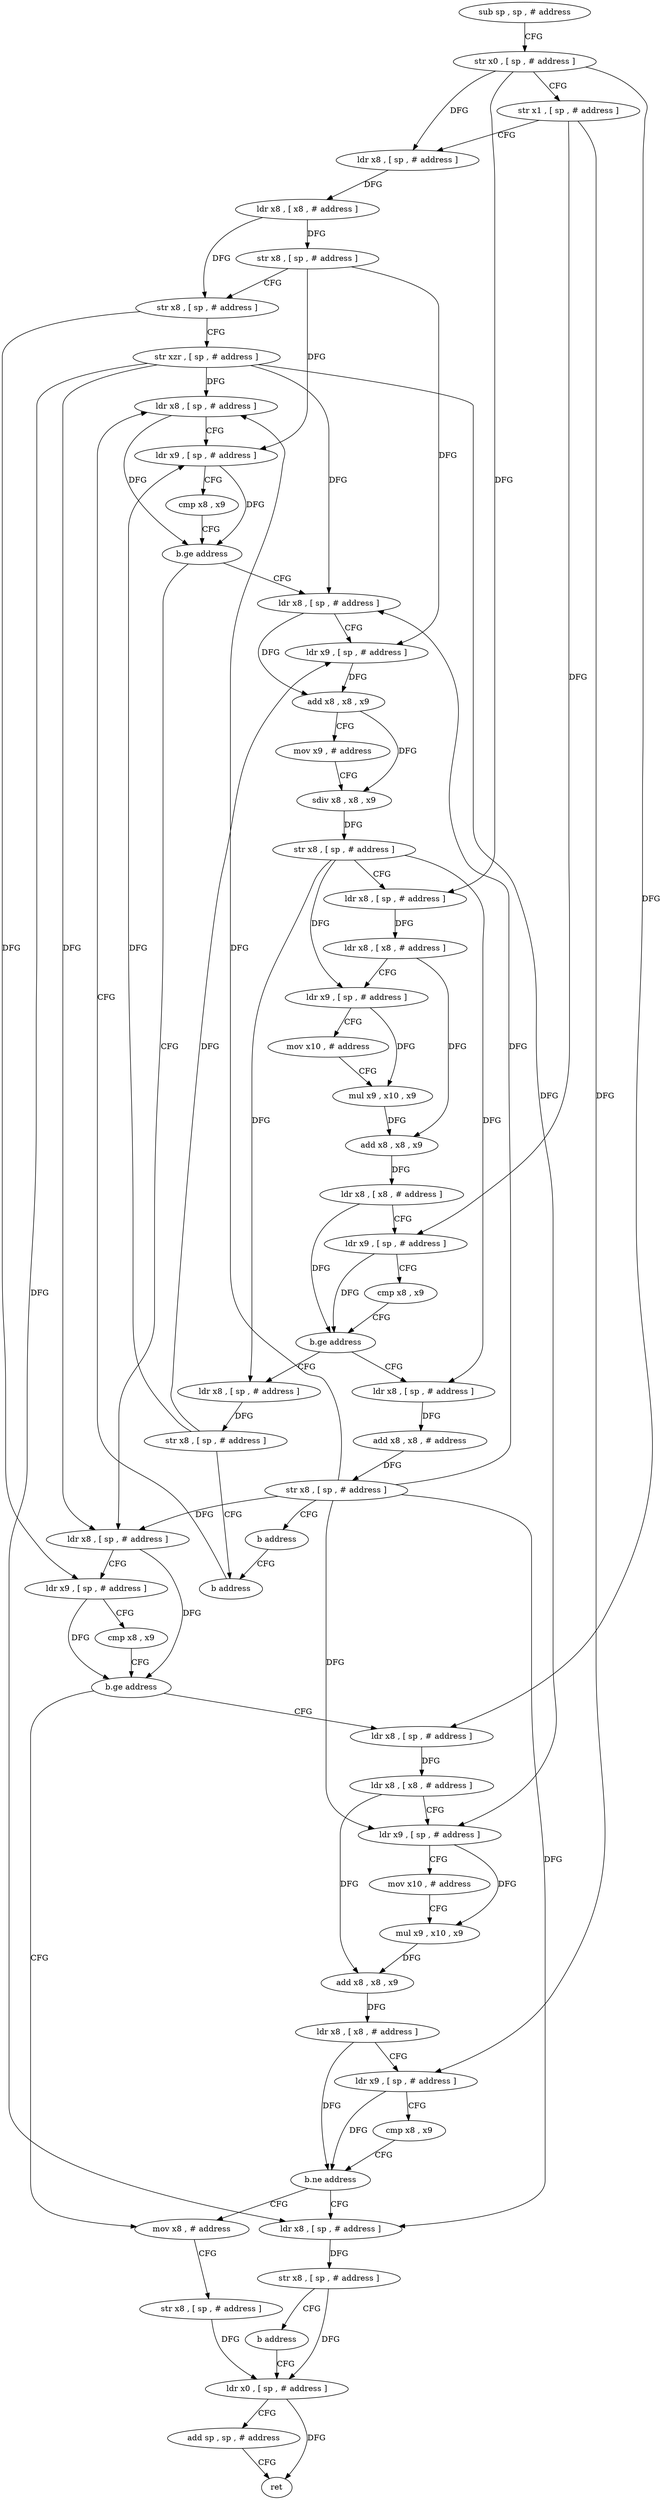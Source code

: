 digraph "func" {
"4301148" [label = "sub sp , sp , # address" ]
"4301152" [label = "str x0 , [ sp , # address ]" ]
"4301156" [label = "str x1 , [ sp , # address ]" ]
"4301160" [label = "ldr x8 , [ sp , # address ]" ]
"4301164" [label = "ldr x8 , [ x8 , # address ]" ]
"4301168" [label = "str x8 , [ sp , # address ]" ]
"4301172" [label = "str x8 , [ sp , # address ]" ]
"4301176" [label = "str xzr , [ sp , # address ]" ]
"4301180" [label = "ldr x8 , [ sp , # address ]" ]
"4301288" [label = "ldr x8 , [ sp , # address ]" ]
"4301292" [label = "ldr x9 , [ sp , # address ]" ]
"4301296" [label = "cmp x8 , x9" ]
"4301300" [label = "b.ge address" ]
"4301356" [label = "mov x8 , # address" ]
"4301304" [label = "ldr x8 , [ sp , # address ]" ]
"4301196" [label = "ldr x8 , [ sp , # address ]" ]
"4301200" [label = "ldr x9 , [ sp , # address ]" ]
"4301204" [label = "add x8 , x8 , x9" ]
"4301208" [label = "mov x9 , # address" ]
"4301212" [label = "sdiv x8 , x8 , x9" ]
"4301216" [label = "str x8 , [ sp , # address ]" ]
"4301220" [label = "ldr x8 , [ sp , # address ]" ]
"4301224" [label = "ldr x8 , [ x8 , # address ]" ]
"4301228" [label = "ldr x9 , [ sp , # address ]" ]
"4301232" [label = "mov x10 , # address" ]
"4301236" [label = "mul x9 , x10 , x9" ]
"4301240" [label = "add x8 , x8 , x9" ]
"4301244" [label = "ldr x8 , [ x8 , # address ]" ]
"4301248" [label = "ldr x9 , [ sp , # address ]" ]
"4301252" [label = "cmp x8 , x9" ]
"4301256" [label = "b.ge address" ]
"4301276" [label = "ldr x8 , [ sp , # address ]" ]
"4301260" [label = "ldr x8 , [ sp , # address ]" ]
"4301360" [label = "str x8 , [ sp , # address ]" ]
"4301364" [label = "ldr x0 , [ sp , # address ]" ]
"4301308" [label = "ldr x8 , [ x8 , # address ]" ]
"4301312" [label = "ldr x9 , [ sp , # address ]" ]
"4301316" [label = "mov x10 , # address" ]
"4301320" [label = "mul x9 , x10 , x9" ]
"4301324" [label = "add x8 , x8 , x9" ]
"4301328" [label = "ldr x8 , [ x8 , # address ]" ]
"4301332" [label = "ldr x9 , [ sp , # address ]" ]
"4301336" [label = "cmp x8 , x9" ]
"4301340" [label = "b.ne address" ]
"4301344" [label = "ldr x8 , [ sp , # address ]" ]
"4301280" [label = "str x8 , [ sp , # address ]" ]
"4301284" [label = "b address" ]
"4301264" [label = "add x8 , x8 , # address" ]
"4301268" [label = "str x8 , [ sp , # address ]" ]
"4301272" [label = "b address" ]
"4301348" [label = "str x8 , [ sp , # address ]" ]
"4301352" [label = "b address" ]
"4301184" [label = "ldr x9 , [ sp , # address ]" ]
"4301188" [label = "cmp x8 , x9" ]
"4301192" [label = "b.ge address" ]
"4301368" [label = "add sp , sp , # address" ]
"4301372" [label = "ret" ]
"4301148" -> "4301152" [ label = "CFG" ]
"4301152" -> "4301156" [ label = "CFG" ]
"4301152" -> "4301160" [ label = "DFG" ]
"4301152" -> "4301220" [ label = "DFG" ]
"4301152" -> "4301304" [ label = "DFG" ]
"4301156" -> "4301160" [ label = "CFG" ]
"4301156" -> "4301248" [ label = "DFG" ]
"4301156" -> "4301332" [ label = "DFG" ]
"4301160" -> "4301164" [ label = "DFG" ]
"4301164" -> "4301168" [ label = "DFG" ]
"4301164" -> "4301172" [ label = "DFG" ]
"4301168" -> "4301172" [ label = "CFG" ]
"4301168" -> "4301184" [ label = "DFG" ]
"4301168" -> "4301200" [ label = "DFG" ]
"4301172" -> "4301176" [ label = "CFG" ]
"4301172" -> "4301292" [ label = "DFG" ]
"4301176" -> "4301180" [ label = "DFG" ]
"4301176" -> "4301288" [ label = "DFG" ]
"4301176" -> "4301196" [ label = "DFG" ]
"4301176" -> "4301312" [ label = "DFG" ]
"4301176" -> "4301344" [ label = "DFG" ]
"4301180" -> "4301184" [ label = "CFG" ]
"4301180" -> "4301192" [ label = "DFG" ]
"4301288" -> "4301292" [ label = "CFG" ]
"4301288" -> "4301300" [ label = "DFG" ]
"4301292" -> "4301296" [ label = "CFG" ]
"4301292" -> "4301300" [ label = "DFG" ]
"4301296" -> "4301300" [ label = "CFG" ]
"4301300" -> "4301356" [ label = "CFG" ]
"4301300" -> "4301304" [ label = "CFG" ]
"4301356" -> "4301360" [ label = "CFG" ]
"4301304" -> "4301308" [ label = "DFG" ]
"4301196" -> "4301200" [ label = "CFG" ]
"4301196" -> "4301204" [ label = "DFG" ]
"4301200" -> "4301204" [ label = "DFG" ]
"4301204" -> "4301208" [ label = "CFG" ]
"4301204" -> "4301212" [ label = "DFG" ]
"4301208" -> "4301212" [ label = "CFG" ]
"4301212" -> "4301216" [ label = "DFG" ]
"4301216" -> "4301220" [ label = "CFG" ]
"4301216" -> "4301228" [ label = "DFG" ]
"4301216" -> "4301276" [ label = "DFG" ]
"4301216" -> "4301260" [ label = "DFG" ]
"4301220" -> "4301224" [ label = "DFG" ]
"4301224" -> "4301228" [ label = "CFG" ]
"4301224" -> "4301240" [ label = "DFG" ]
"4301228" -> "4301232" [ label = "CFG" ]
"4301228" -> "4301236" [ label = "DFG" ]
"4301232" -> "4301236" [ label = "CFG" ]
"4301236" -> "4301240" [ label = "DFG" ]
"4301240" -> "4301244" [ label = "DFG" ]
"4301244" -> "4301248" [ label = "CFG" ]
"4301244" -> "4301256" [ label = "DFG" ]
"4301248" -> "4301252" [ label = "CFG" ]
"4301248" -> "4301256" [ label = "DFG" ]
"4301252" -> "4301256" [ label = "CFG" ]
"4301256" -> "4301276" [ label = "CFG" ]
"4301256" -> "4301260" [ label = "CFG" ]
"4301276" -> "4301280" [ label = "DFG" ]
"4301260" -> "4301264" [ label = "DFG" ]
"4301360" -> "4301364" [ label = "DFG" ]
"4301364" -> "4301368" [ label = "CFG" ]
"4301364" -> "4301372" [ label = "DFG" ]
"4301308" -> "4301312" [ label = "CFG" ]
"4301308" -> "4301324" [ label = "DFG" ]
"4301312" -> "4301316" [ label = "CFG" ]
"4301312" -> "4301320" [ label = "DFG" ]
"4301316" -> "4301320" [ label = "CFG" ]
"4301320" -> "4301324" [ label = "DFG" ]
"4301324" -> "4301328" [ label = "DFG" ]
"4301328" -> "4301332" [ label = "CFG" ]
"4301328" -> "4301340" [ label = "DFG" ]
"4301332" -> "4301336" [ label = "CFG" ]
"4301332" -> "4301340" [ label = "DFG" ]
"4301336" -> "4301340" [ label = "CFG" ]
"4301340" -> "4301356" [ label = "CFG" ]
"4301340" -> "4301344" [ label = "CFG" ]
"4301344" -> "4301348" [ label = "DFG" ]
"4301280" -> "4301284" [ label = "CFG" ]
"4301280" -> "4301184" [ label = "DFG" ]
"4301280" -> "4301200" [ label = "DFG" ]
"4301284" -> "4301180" [ label = "CFG" ]
"4301264" -> "4301268" [ label = "DFG" ]
"4301268" -> "4301272" [ label = "CFG" ]
"4301268" -> "4301180" [ label = "DFG" ]
"4301268" -> "4301288" [ label = "DFG" ]
"4301268" -> "4301196" [ label = "DFG" ]
"4301268" -> "4301312" [ label = "DFG" ]
"4301268" -> "4301344" [ label = "DFG" ]
"4301272" -> "4301284" [ label = "CFG" ]
"4301348" -> "4301352" [ label = "CFG" ]
"4301348" -> "4301364" [ label = "DFG" ]
"4301352" -> "4301364" [ label = "CFG" ]
"4301184" -> "4301188" [ label = "CFG" ]
"4301184" -> "4301192" [ label = "DFG" ]
"4301188" -> "4301192" [ label = "CFG" ]
"4301192" -> "4301288" [ label = "CFG" ]
"4301192" -> "4301196" [ label = "CFG" ]
"4301368" -> "4301372" [ label = "CFG" ]
}
